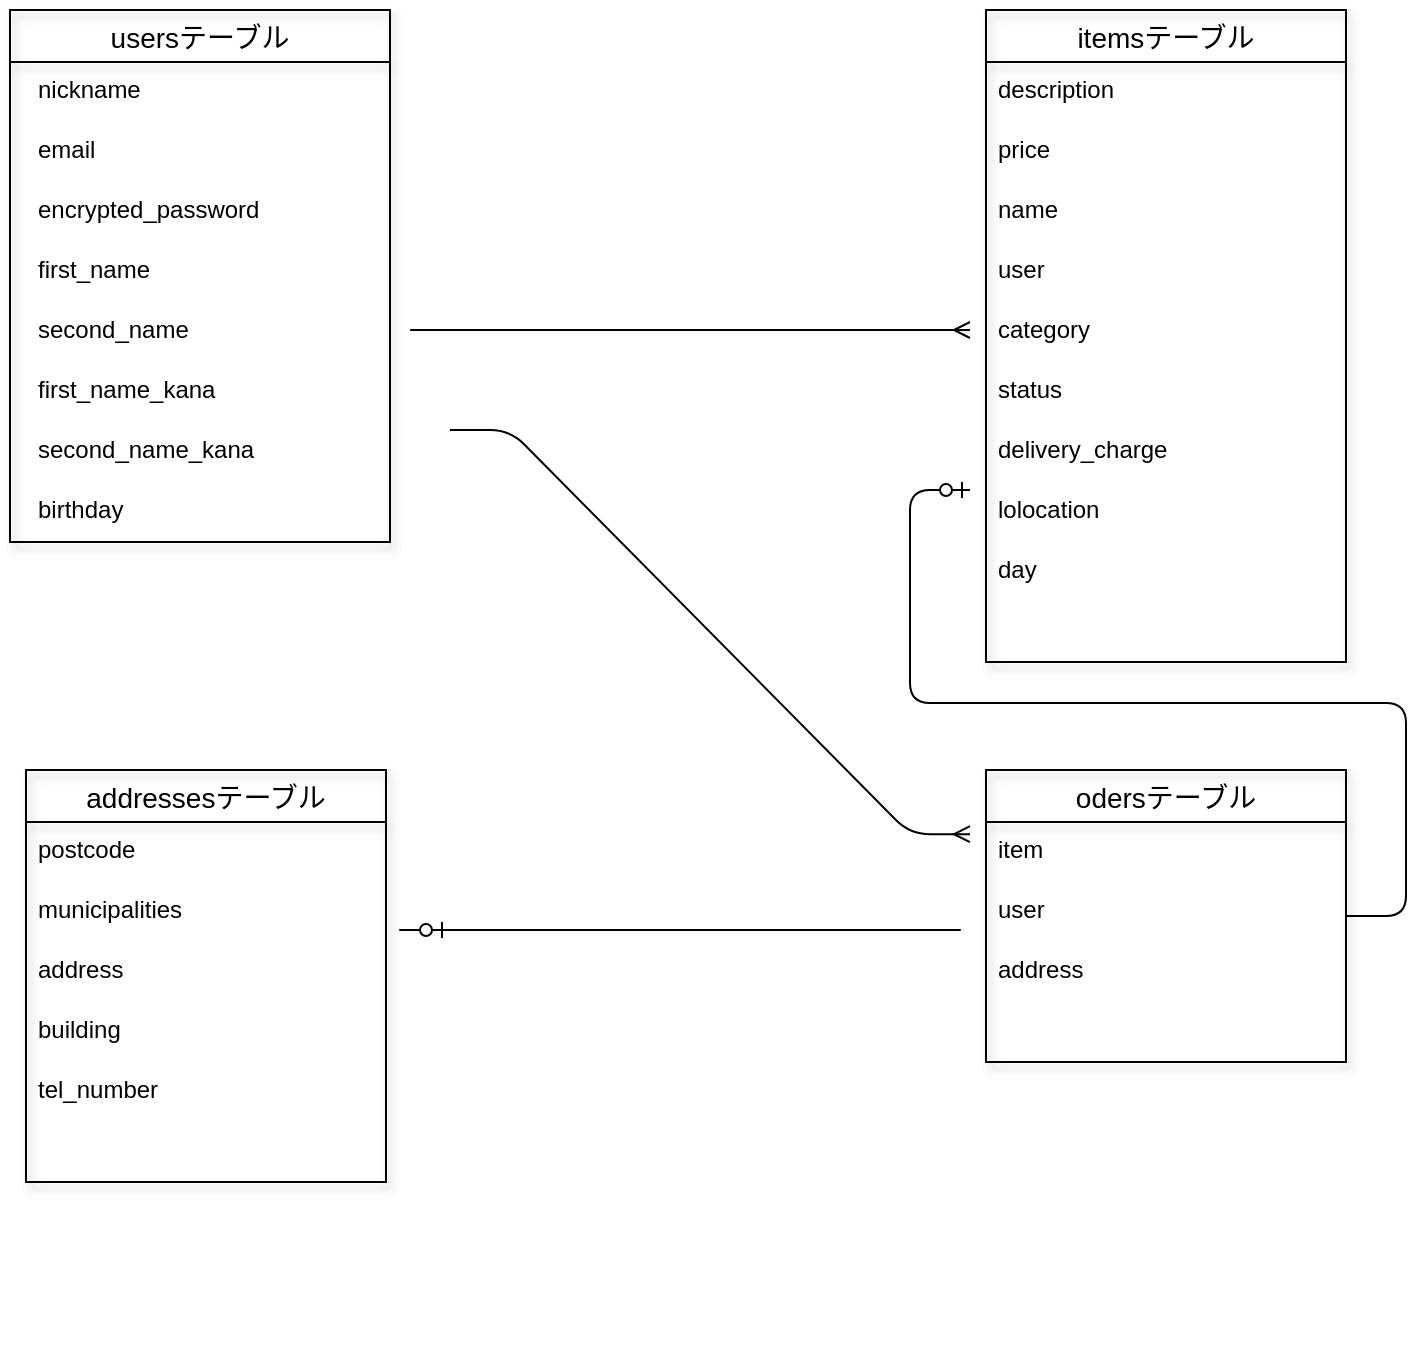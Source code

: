 <mxfile>
    <diagram id="pFlhc_XwqNJVX_jFkBam" name="ページ1">
        <mxGraphModel dx="1334" dy="1662" grid="1" gridSize="10" guides="1" tooltips="1" connect="0" arrows="1" fold="1" page="1" pageScale="1" pageWidth="827" pageHeight="1169" math="0" shadow="0">
            <root>
                <mxCell id="0"/>
                <mxCell id="1" parent="0"/>
                <mxCell id="152" value="" style="group" vertex="1" connectable="0" parent="1">
                    <mxGeometry x="-770" y="-840" width="198" height="266" as="geometry"/>
                </mxCell>
                <mxCell id="113" value="usersテーブル" style="swimlane;fontStyle=0;childLayout=stackLayout;horizontal=1;startSize=26;horizontalStack=0;resizeParent=1;resizeParentMax=0;resizeLast=0;collapsible=1;marginBottom=0;align=center;fontSize=14;shadow=1;strokeColor=default;fillColor=none;container=1;" vertex="1" parent="152">
                    <mxGeometry width="190" height="266" as="geometry">
                        <mxRectangle width="110" height="26" as="alternateBounds"/>
                    </mxGeometry>
                </mxCell>
                <mxCell id="117" value="nickname&#10;" style="text;strokeColor=none;fillColor=none;spacingLeft=4;spacingRight=4;overflow=hidden;rotatable=0;points=[[0,0.5],[1,0.5]];portConstraint=eastwest;fontSize=12;shadow=1;" vertex="1" parent="152">
                    <mxGeometry x="8" y="26" width="190" height="30" as="geometry"/>
                </mxCell>
                <mxCell id="114" value="email" style="text;strokeColor=none;fillColor=none;spacingLeft=4;spacingRight=4;overflow=hidden;rotatable=0;points=[[0,0.5],[1,0.5]];portConstraint=eastwest;fontSize=12;shadow=1;" vertex="1" parent="152">
                    <mxGeometry x="8" y="56" width="190" height="30" as="geometry"/>
                </mxCell>
                <mxCell id="115" value="encrypted_password" style="text;strokeColor=none;fillColor=none;spacingLeft=4;spacingRight=4;overflow=hidden;rotatable=0;points=[[0,0.5],[1,0.5]];portConstraint=eastwest;fontSize=12;shadow=1;" vertex="1" parent="152">
                    <mxGeometry x="8" y="86" width="190" height="30" as="geometry"/>
                </mxCell>
                <mxCell id="119" value="first_name&#10;" style="text;strokeColor=none;fillColor=none;spacingLeft=4;spacingRight=4;overflow=hidden;rotatable=0;points=[[0,0.5],[1,0.5]];portConstraint=eastwest;fontSize=12;shadow=1;" vertex="1" parent="152">
                    <mxGeometry x="8" y="116" width="190" height="30" as="geometry"/>
                </mxCell>
                <mxCell id="125" value="second_name" style="text;strokeColor=none;fillColor=none;spacingLeft=4;spacingRight=4;overflow=hidden;rotatable=0;points=[[0,0.5],[1,0.5]];portConstraint=eastwest;fontSize=12;shadow=1;" vertex="1" parent="152">
                    <mxGeometry x="8" y="146" width="190" height="30" as="geometry"/>
                </mxCell>
                <mxCell id="124" value="first_name_kana" style="text;strokeColor=none;fillColor=none;spacingLeft=4;spacingRight=4;overflow=hidden;rotatable=0;points=[[0,0.5],[1,0.5]];portConstraint=eastwest;fontSize=12;shadow=1;" vertex="1" parent="152">
                    <mxGeometry x="8" y="176" width="190" height="30" as="geometry"/>
                </mxCell>
                <mxCell id="123" value="second_name_kana" style="text;strokeColor=none;fillColor=none;spacingLeft=4;spacingRight=4;overflow=hidden;rotatable=0;points=[[0,0.5],[1,0.5]];portConstraint=eastwest;fontSize=12;shadow=1;" vertex="1" parent="152">
                    <mxGeometry x="8" y="206" width="190" height="30" as="geometry"/>
                </mxCell>
                <mxCell id="122" value="birthday" style="text;strokeColor=none;fillColor=none;spacingLeft=4;spacingRight=4;overflow=hidden;rotatable=0;points=[[0,0.5],[1,0.5]];portConstraint=eastwest;fontSize=12;shadow=1;" vertex="1" parent="152">
                    <mxGeometry x="8" y="236" width="190" height="30" as="geometry"/>
                </mxCell>
                <mxCell id="212" value="" style="group" vertex="1" connectable="0" parent="1">
                    <mxGeometry x="-290" y="-840" width="198" height="296" as="geometry"/>
                </mxCell>
                <mxCell id="213" value="itemsテーブル" style="swimlane;fontStyle=0;childLayout=stackLayout;horizontal=1;startSize=26;horizontalStack=0;resizeParent=1;resizeParentMax=0;resizeLast=0;collapsible=1;marginBottom=0;align=center;fontSize=14;shadow=1;strokeColor=default;fillColor=none;container=1;" vertex="1" parent="212">
                    <mxGeometry x="8" width="180" height="326" as="geometry">
                        <mxRectangle width="110" height="26" as="alternateBounds"/>
                    </mxGeometry>
                </mxCell>
                <mxCell id="240" value="description" style="text;strokeColor=none;fillColor=none;spacingLeft=4;spacingRight=4;overflow=hidden;rotatable=0;points=[[0,0.5],[1,0.5]];portConstraint=eastwest;fontSize=12;shadow=1;" vertex="1" parent="213">
                    <mxGeometry y="26" width="180" height="30" as="geometry"/>
                </mxCell>
                <mxCell id="241" value="price" style="text;strokeColor=none;fillColor=none;spacingLeft=4;spacingRight=4;overflow=hidden;rotatable=0;points=[[0,0.5],[1,0.5]];portConstraint=eastwest;fontSize=12;shadow=1;" vertex="1" parent="213">
                    <mxGeometry y="56" width="180" height="30" as="geometry"/>
                </mxCell>
                <mxCell id="214" value="name" style="text;strokeColor=none;fillColor=none;spacingLeft=4;spacingRight=4;overflow=hidden;rotatable=0;points=[[0,0.5],[1,0.5]];portConstraint=eastwest;fontSize=12;shadow=1;" vertex="1" parent="213">
                    <mxGeometry y="86" width="180" height="30" as="geometry"/>
                </mxCell>
                <mxCell id="242" value="user" style="text;strokeColor=none;fillColor=none;spacingLeft=4;spacingRight=4;overflow=hidden;rotatable=0;points=[[0,0.5],[1,0.5]];portConstraint=eastwest;fontSize=12;shadow=1;" vertex="1" parent="213">
                    <mxGeometry y="116" width="180" height="30" as="geometry"/>
                </mxCell>
                <mxCell id="244" value="category" style="text;strokeColor=none;fillColor=none;spacingLeft=4;spacingRight=4;overflow=hidden;rotatable=0;points=[[0,0.5],[1,0.5]];portConstraint=eastwest;fontSize=12;shadow=1;" vertex="1" parent="213">
                    <mxGeometry y="146" width="180" height="30" as="geometry"/>
                </mxCell>
                <mxCell id="243" value="status" style="text;strokeColor=none;fillColor=none;spacingLeft=4;spacingRight=4;overflow=hidden;rotatable=0;points=[[0,0.5],[1,0.5]];portConstraint=eastwest;fontSize=12;shadow=1;" vertex="1" parent="213">
                    <mxGeometry y="176" width="180" height="30" as="geometry"/>
                </mxCell>
                <mxCell id="245" value="delivery_charge" style="text;strokeColor=none;fillColor=none;spacingLeft=4;spacingRight=4;overflow=hidden;rotatable=0;points=[[0,0.5],[1,0.5]];portConstraint=eastwest;fontSize=12;shadow=1;" vertex="1" parent="213">
                    <mxGeometry y="206" width="180" height="30" as="geometry"/>
                </mxCell>
                <mxCell id="246" value="lolocation" style="text;strokeColor=none;fillColor=none;spacingLeft=4;spacingRight=4;overflow=hidden;rotatable=0;points=[[0,0.5],[1,0.5]];portConstraint=eastwest;fontSize=12;shadow=1;" vertex="1" parent="213">
                    <mxGeometry y="236" width="180" height="30" as="geometry"/>
                </mxCell>
                <mxCell id="247" value="day" style="text;strokeColor=none;fillColor=none;spacingLeft=4;spacingRight=4;overflow=hidden;rotatable=0;points=[[0,0.5],[1,0.5]];portConstraint=eastwest;fontSize=12;shadow=1;" vertex="1" parent="213">
                    <mxGeometry y="266" width="180" height="30" as="geometry"/>
                </mxCell>
                <mxCell id="248" style="text;strokeColor=none;fillColor=none;spacingLeft=4;spacingRight=4;overflow=hidden;rotatable=0;points=[[0,0.5],[1,0.5]];portConstraint=eastwest;fontSize=12;shadow=1;" vertex="1" parent="213">
                    <mxGeometry y="296" width="180" height="30" as="geometry"/>
                </mxCell>
                <mxCell id="233" value="" style="edgeStyle=entityRelationEdgeStyle;fontSize=1;html=1;endArrow=ERmany;targetPerimeterSpacing=0;strokeWidth=1;exitX=1.011;exitY=0.467;exitDx=0;exitDy=0;exitPerimeter=0;" edge="1" parent="1" source="125">
                    <mxGeometry width="100" height="100" relative="1" as="geometry">
                        <mxPoint x="-450" y="-480" as="sourcePoint"/>
                        <mxPoint x="-290" y="-680" as="targetPoint"/>
                    </mxGeometry>
                </mxCell>
                <mxCell id="250" value="" style="group" vertex="1" connectable="0" parent="1">
                    <mxGeometry x="-290" y="-460" width="198" height="296" as="geometry"/>
                </mxCell>
                <mxCell id="251" value="odersテーブル" style="swimlane;fontStyle=0;childLayout=stackLayout;horizontal=1;startSize=26;horizontalStack=0;resizeParent=1;resizeParentMax=0;resizeLast=0;collapsible=1;marginBottom=0;align=center;fontSize=14;shadow=1;strokeColor=default;fillColor=none;container=1;" vertex="1" parent="250">
                    <mxGeometry x="8" width="180" height="146" as="geometry">
                        <mxRectangle width="110" height="26" as="alternateBounds"/>
                    </mxGeometry>
                </mxCell>
                <mxCell id="258" value="item" style="text;strokeColor=none;fillColor=none;spacingLeft=4;spacingRight=4;overflow=hidden;rotatable=0;points=[[0,0.5],[1,0.5]];portConstraint=eastwest;fontSize=12;shadow=1;" vertex="1" parent="251">
                    <mxGeometry y="26" width="180" height="30" as="geometry"/>
                </mxCell>
                <mxCell id="259" value="user" style="text;strokeColor=none;fillColor=none;spacingLeft=4;spacingRight=4;overflow=hidden;rotatable=0;points=[[0,0.5],[1,0.5]];portConstraint=eastwest;fontSize=12;shadow=1;" vertex="1" parent="251">
                    <mxGeometry y="56" width="180" height="30" as="geometry"/>
                </mxCell>
                <mxCell id="260" value="address" style="text;strokeColor=none;fillColor=none;spacingLeft=4;spacingRight=4;overflow=hidden;rotatable=0;points=[[0,0.5],[1,0.5]];portConstraint=eastwest;fontSize=12;shadow=1;" vertex="1" parent="251">
                    <mxGeometry y="86" width="180" height="30" as="geometry"/>
                </mxCell>
                <mxCell id="261" style="text;strokeColor=none;fillColor=none;spacingLeft=4;spacingRight=4;overflow=hidden;rotatable=0;points=[[0,0.5],[1,0.5]];portConstraint=eastwest;fontSize=12;shadow=1;" vertex="1" parent="251">
                    <mxGeometry y="116" width="180" height="30" as="geometry"/>
                </mxCell>
                <mxCell id="262" value="" style="group" vertex="1" connectable="0" parent="1">
                    <mxGeometry x="-770" y="-460" width="198" height="296" as="geometry"/>
                </mxCell>
                <mxCell id="263" value="addressesテーブル" style="swimlane;fontStyle=0;childLayout=stackLayout;horizontal=1;startSize=26;horizontalStack=0;resizeParent=1;resizeParentMax=0;resizeLast=0;collapsible=1;marginBottom=0;align=center;fontSize=14;shadow=1;strokeColor=default;fillColor=none;container=1;" vertex="1" parent="262">
                    <mxGeometry x="8" width="180" height="206" as="geometry">
                        <mxRectangle width="110" height="26" as="alternateBounds"/>
                    </mxGeometry>
                </mxCell>
                <mxCell id="264" value="postcode" style="text;strokeColor=none;fillColor=none;spacingLeft=4;spacingRight=4;overflow=hidden;rotatable=0;points=[[0,0.5],[1,0.5]];portConstraint=eastwest;fontSize=12;shadow=1;" vertex="1" parent="263">
                    <mxGeometry y="26" width="180" height="30" as="geometry"/>
                </mxCell>
                <mxCell id="265" value="municipalities" style="text;strokeColor=none;fillColor=none;spacingLeft=4;spacingRight=4;overflow=hidden;rotatable=0;points=[[0,0.5],[1,0.5]];portConstraint=eastwest;fontSize=12;shadow=1;" vertex="1" parent="263">
                    <mxGeometry y="56" width="180" height="30" as="geometry"/>
                </mxCell>
                <mxCell id="266" value="address" style="text;strokeColor=none;fillColor=none;spacingLeft=4;spacingRight=4;overflow=hidden;rotatable=0;points=[[0,0.5],[1,0.5]];portConstraint=eastwest;fontSize=12;shadow=1;" vertex="1" parent="263">
                    <mxGeometry y="86" width="180" height="30" as="geometry"/>
                </mxCell>
                <mxCell id="267" value="building" style="text;strokeColor=none;fillColor=none;spacingLeft=4;spacingRight=4;overflow=hidden;rotatable=0;points=[[0,0.5],[1,0.5]];portConstraint=eastwest;fontSize=12;shadow=1;" vertex="1" parent="263">
                    <mxGeometry y="116" width="180" height="30" as="geometry"/>
                </mxCell>
                <mxCell id="268" value="tel_number" style="text;strokeColor=none;fillColor=none;spacingLeft=4;spacingRight=4;overflow=hidden;rotatable=0;points=[[0,0.5],[1,0.5]];portConstraint=eastwest;fontSize=12;shadow=1;" vertex="1" parent="263">
                    <mxGeometry y="146" width="180" height="30" as="geometry"/>
                </mxCell>
                <mxCell id="273" style="text;strokeColor=none;fillColor=none;spacingLeft=4;spacingRight=4;overflow=hidden;rotatable=0;points=[[0,0.5],[1,0.5]];portConstraint=eastwest;fontSize=12;shadow=1;" vertex="1" parent="263">
                    <mxGeometry y="176" width="180" height="30" as="geometry"/>
                </mxCell>
                <mxCell id="280" value="" style="edgeStyle=entityRelationEdgeStyle;fontSize=1;html=1;endArrow=ERmany;targetPerimeterSpacing=0;strokeWidth=1;" edge="1" parent="1">
                    <mxGeometry width="100" height="100" relative="1" as="geometry">
                        <mxPoint x="-550" y="-630" as="sourcePoint"/>
                        <mxPoint x="-290" y="-427.895" as="targetPoint"/>
                    </mxGeometry>
                </mxCell>
                <mxCell id="282" value="" style="edgeStyle=entityRelationEdgeStyle;fontSize=12;html=1;endArrow=ERzeroToOne;endFill=1;targetPerimeterSpacing=0;strokeWidth=1;" edge="1" parent="1">
                    <mxGeometry width="100" height="100" relative="1" as="geometry">
                        <mxPoint x="-320" y="-380" as="sourcePoint"/>
                        <mxPoint x="-550" y="-380" as="targetPoint"/>
                    </mxGeometry>
                </mxCell>
                <mxCell id="284" value="" style="edgeStyle=entityRelationEdgeStyle;fontSize=12;html=1;endArrow=ERzeroToOne;endFill=1;targetPerimeterSpacing=0;strokeWidth=1;" edge="1" parent="1" source="251">
                    <mxGeometry width="100" height="100" relative="1" as="geometry">
                        <mxPoint x="-390" y="-500" as="sourcePoint"/>
                        <mxPoint x="-290" y="-600" as="targetPoint"/>
                    </mxGeometry>
                </mxCell>
            </root>
        </mxGraphModel>
    </diagram>
</mxfile>